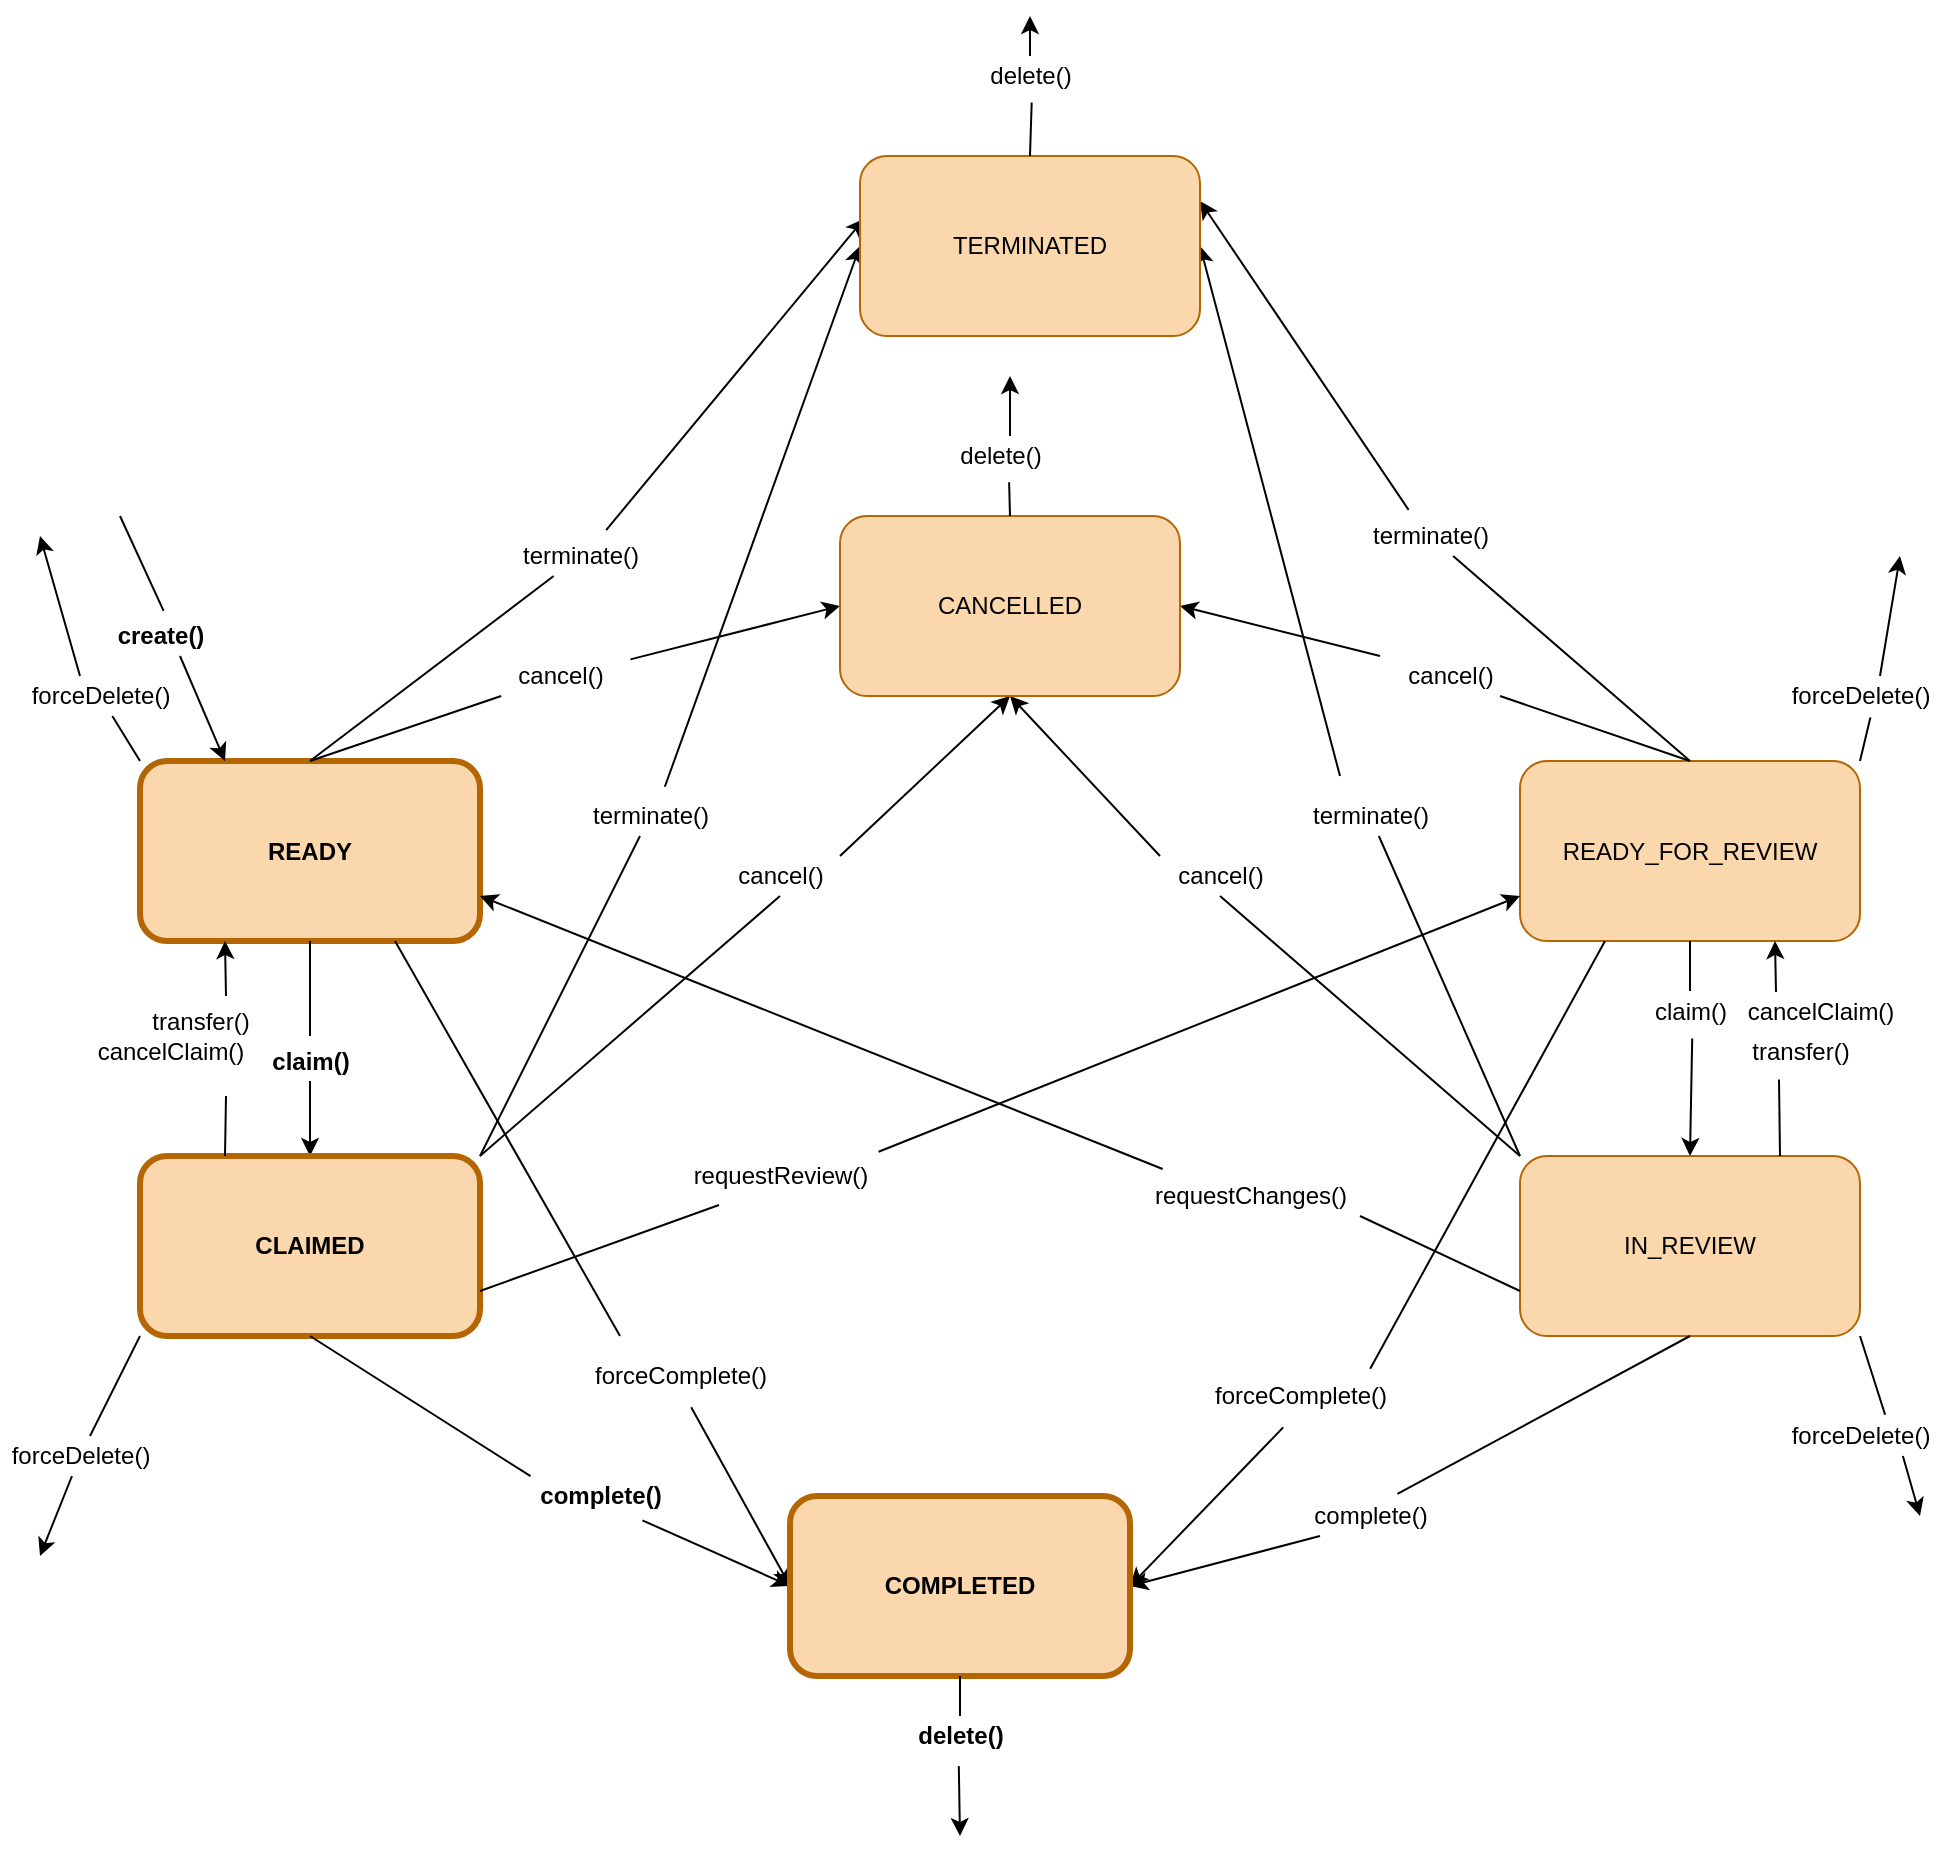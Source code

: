 <mxfile>
    <diagram id="PnNwpbYG1peqZBWpXUGm" name="Page-1">
        <mxGraphModel dx="1818" dy="1858" grid="1" gridSize="10" guides="1" tooltips="1" connect="1" arrows="1" fold="1" page="1" pageScale="1" pageWidth="827" pageHeight="1169" math="0" shadow="0">
            <root>
                <mxCell id="0"/>
                <mxCell id="1" parent="0"/>
                <mxCell id="52" value="transfer()" style="text;html=1;align=center;verticalAlign=middle;resizable=0;points=[];autosize=1;strokeColor=none;fillColor=none;" parent="1" vertex="1">
                    <mxGeometry x="650" y="217.5" width="60" height="20" as="geometry"/>
                </mxCell>
                <mxCell id="33" style="edgeStyle=none;html=1;entryX=0.5;entryY=0;entryDx=0;entryDy=0;startArrow=none;exitX=0.522;exitY=1.186;exitDx=0;exitDy=0;exitPerimeter=0;" parent="1" target="14" edge="1" source="34">
                    <mxGeometry relative="1" as="geometry">
                        <mxPoint x="625" y="240" as="sourcePoint"/>
                    </mxGeometry>
                </mxCell>
                <mxCell id="78" style="edgeStyle=none;html=1;entryX=1;entryY=0.5;entryDx=0;entryDy=0;startArrow=none;" parent="1" target="17" edge="1">
                    <mxGeometry relative="1" as="geometry">
                        <mxPoint x="470" y="30" as="sourcePoint"/>
                    </mxGeometry>
                </mxCell>
                <mxCell id="79" style="edgeStyle=none;html=1;exitX=0.347;exitY=-0.154;exitDx=0;exitDy=0;entryX=1;entryY=0.25;entryDx=0;entryDy=0;startArrow=none;exitPerimeter=0;" parent="1" source="102" target="16" edge="1">
                    <mxGeometry relative="1" as="geometry"/>
                </mxCell>
                <mxCell id="117" style="edgeStyle=none;html=1;exitX=0.625;exitY=0;exitDx=0;exitDy=0;startArrow=none;startFill=0;endArrow=classic;endFill=1;exitPerimeter=0;" parent="1" source="148" edge="1">
                    <mxGeometry relative="1" as="geometry">
                        <mxPoint x="730" y="-20" as="targetPoint"/>
                    </mxGeometry>
                </mxCell>
                <mxCell id="125" style="edgeStyle=none;html=1;entryX=1;entryY=0.5;entryDx=0;entryDy=0;startArrow=none;startFill=0;endArrow=classic;endFill=1;exitX=0.416;exitY=1.285;exitDx=0;exitDy=0;exitPerimeter=0;" parent="1" source="128" target="15" edge="1">
                    <mxGeometry relative="1" as="geometry">
                        <mxPoint x="410" y="410" as="sourcePoint"/>
                    </mxGeometry>
                </mxCell>
                <mxCell id="6" value="READY_FOR_REVIEW" style="rounded=1;whiteSpace=wrap;html=1;fillColor=#fad7ac;strokeColor=#b46504;" parent="1" vertex="1">
                    <mxGeometry x="540" y="82.5" width="170" height="90" as="geometry"/>
                </mxCell>
                <mxCell id="20" style="edgeStyle=none;html=1;exitX=0.5;exitY=1;exitDx=0;exitDy=0;entryX=0.5;entryY=0;entryDx=0;entryDy=0;startArrow=none;" parent="1" source="21" target="13" edge="1">
                    <mxGeometry relative="1" as="geometry"/>
                </mxCell>
                <mxCell id="75" style="edgeStyle=none;html=1;exitX=1.087;exitY=0.085;exitDx=0;exitDy=0;entryX=0;entryY=0.5;entryDx=0;entryDy=0;startArrow=none;exitPerimeter=0;" parent="1" source="98" target="17" edge="1">
                    <mxGeometry relative="1" as="geometry"/>
                </mxCell>
                <mxCell id="76" style="edgeStyle=none;html=1;exitX=0.687;exitY=-0.149;exitDx=0;exitDy=0;entryX=0.012;entryY=0.349;entryDx=0;entryDy=0;entryPerimeter=0;startArrow=none;exitPerimeter=0;" parent="1" source="100" target="16" edge="1">
                    <mxGeometry relative="1" as="geometry"/>
                </mxCell>
                <mxCell id="112" style="edgeStyle=none;html=1;exitX=0.53;exitY=-0.128;exitDx=0;exitDy=0;startArrow=none;startFill=1;endArrow=none;endFill=0;exitPerimeter=0;" parent="1" source="113" edge="1">
                    <mxGeometry relative="1" as="geometry">
                        <mxPoint x="-160" y="-40" as="targetPoint"/>
                    </mxGeometry>
                </mxCell>
                <mxCell id="119" style="edgeStyle=none;html=1;exitX=0.375;exitY=0;exitDx=0;exitDy=0;startArrow=none;startFill=0;endArrow=classic;endFill=1;exitPerimeter=0;" parent="1" source="137" edge="1">
                    <mxGeometry relative="1" as="geometry">
                        <mxPoint x="-200" y="-30" as="targetPoint"/>
                    </mxGeometry>
                </mxCell>
                <mxCell id="127" style="edgeStyle=none;html=1;exitX=0.556;exitY=1.28;exitDx=0;exitDy=0;entryX=0;entryY=0.5;entryDx=0;entryDy=0;startArrow=none;startFill=0;endArrow=classic;endFill=1;exitPerimeter=0;" parent="1" source="130" target="15" edge="1">
                    <mxGeometry relative="1" as="geometry"/>
                </mxCell>
                <mxCell id="12" value="&lt;b&gt;READY&lt;/b&gt;" style="rounded=1;whiteSpace=wrap;html=1;fillColor=#fad7ac;strokeColor=#b46504;strokeWidth=3;" parent="1" vertex="1">
                    <mxGeometry x="-150" y="82.5" width="170" height="90" as="geometry"/>
                </mxCell>
                <mxCell id="22" style="edgeStyle=none;html=1;exitX=0.812;exitY=1.109;exitDx=0;exitDy=0;entryX=0;entryY=0.5;entryDx=0;entryDy=0;startArrow=none;exitPerimeter=0;" parent="1" target="15" edge="1">
                    <mxGeometry relative="1" as="geometry">
                        <mxPoint x="101.2" y="462.18" as="sourcePoint"/>
                    </mxGeometry>
                </mxCell>
                <mxCell id="45" style="edgeStyle=none;html=1;entryX=0.25;entryY=1;entryDx=0;entryDy=0;startArrow=none;" parent="1" target="12" edge="1">
                    <mxGeometry relative="1" as="geometry">
                        <mxPoint x="-107" y="200" as="sourcePoint"/>
                    </mxGeometry>
                </mxCell>
                <mxCell id="71" style="edgeStyle=none;html=1;exitX=0.993;exitY=-0.107;exitDx=0;exitDy=0;entryX=0;entryY=0.75;entryDx=0;entryDy=0;startArrow=none;exitPerimeter=0;" parent="1" source="31" target="6" edge="1">
                    <mxGeometry relative="1" as="geometry"/>
                </mxCell>
                <mxCell id="73" style="edgeStyle=none;html=1;exitX=1;exitY=0;exitDx=0;exitDy=0;entryX=0.5;entryY=1;entryDx=0;entryDy=0;startArrow=none;" parent="1" source="108" target="17" edge="1">
                    <mxGeometry relative="1" as="geometry"/>
                </mxCell>
                <mxCell id="74" style="edgeStyle=none;html=1;exitX=0.606;exitY=-0.232;exitDx=0;exitDy=0;entryX=0;entryY=0.5;entryDx=0;entryDy=0;startArrow=none;exitPerimeter=0;" parent="1" source="104" target="16" edge="1">
                    <mxGeometry relative="1" as="geometry">
                        <mxPoint x="190" y="-80" as="targetPoint"/>
                    </mxGeometry>
                </mxCell>
                <mxCell id="120" style="edgeStyle=none;html=1;startArrow=none;startFill=0;endArrow=classic;endFill=1;" parent="1" source="135" edge="1">
                    <mxGeometry relative="1" as="geometry">
                        <mxPoint x="-200" y="480" as="targetPoint"/>
                    </mxGeometry>
                </mxCell>
                <mxCell id="13" value="&lt;b&gt;CLAIMED&lt;/b&gt;" style="rounded=1;whiteSpace=wrap;html=1;fillColor=#fad7ac;strokeColor=#b46504;strokeWidth=3;" parent="1" vertex="1">
                    <mxGeometry x="-150" y="280" width="170" height="90" as="geometry"/>
                </mxCell>
                <mxCell id="36" style="edgeStyle=none;html=1;exitX=0.5;exitY=1;exitDx=0;exitDy=0;entryX=1;entryY=0.5;entryDx=0;entryDy=0;startArrow=none;" parent="1" target="15" edge="1">
                    <mxGeometry relative="1" as="geometry">
                        <mxPoint x="360" y="490" as="targetPoint"/>
                        <mxPoint x="440" y="470" as="sourcePoint"/>
                    </mxGeometry>
                </mxCell>
                <mxCell id="49" style="edgeStyle=none;html=1;entryX=0.75;entryY=1;entryDx=0;entryDy=0;startArrow=none;" parent="1" target="6" edge="1">
                    <mxGeometry relative="1" as="geometry">
                        <mxPoint x="668" y="198" as="sourcePoint"/>
                    </mxGeometry>
                </mxCell>
                <mxCell id="70" style="edgeStyle=none;html=1;exitX=0.103;exitY=-0.175;exitDx=0;exitDy=0;entryX=1;entryY=0.75;entryDx=0;entryDy=0;startArrow=none;exitPerimeter=0;" parent="1" source="40" target="12" edge="1">
                    <mxGeometry relative="1" as="geometry"/>
                </mxCell>
                <mxCell id="77" style="edgeStyle=none;html=1;exitX=0;exitY=0;exitDx=0;exitDy=0;entryX=0.5;entryY=1;entryDx=0;entryDy=0;startArrow=none;" parent="1" source="110" target="17" edge="1">
                    <mxGeometry relative="1" as="geometry"/>
                </mxCell>
                <mxCell id="80" style="edgeStyle=none;html=1;entryX=1;entryY=0.5;entryDx=0;entryDy=0;startArrow=none;" parent="1" target="16" edge="1">
                    <mxGeometry relative="1" as="geometry">
                        <mxPoint x="450" y="90" as="sourcePoint"/>
                    </mxGeometry>
                </mxCell>
                <mxCell id="118" style="edgeStyle=none;html=1;startArrow=none;startFill=0;endArrow=classic;endFill=1;exitX=0.768;exitY=1.001;exitDx=0;exitDy=0;exitPerimeter=0;" parent="1" source="150" edge="1">
                    <mxGeometry relative="1" as="geometry">
                        <mxPoint x="740" y="460" as="targetPoint"/>
                        <mxPoint x="730" y="440" as="sourcePoint"/>
                    </mxGeometry>
                </mxCell>
                <mxCell id="14" value="IN_REVIEW" style="rounded=1;whiteSpace=wrap;html=1;fillColor=#fad7ac;strokeColor=#b46504;" parent="1" vertex="1">
                    <mxGeometry x="540" y="280" width="170" height="90" as="geometry"/>
                </mxCell>
                <mxCell id="121" style="edgeStyle=none;html=1;startArrow=none;startFill=0;endArrow=classic;endFill=1;exitX=0.49;exitY=1.253;exitDx=0;exitDy=0;exitPerimeter=0;" parent="1" edge="1" source="132">
                    <mxGeometry relative="1" as="geometry">
                        <mxPoint x="260" y="620" as="targetPoint"/>
                        <mxPoint x="260" y="600" as="sourcePoint"/>
                    </mxGeometry>
                </mxCell>
                <mxCell id="15" value="&lt;b&gt;COMPLETED&lt;/b&gt;" style="rounded=1;whiteSpace=wrap;html=1;fillColor=#fad7ac;strokeColor=#b46504;strokeWidth=3;" parent="1" vertex="1">
                    <mxGeometry x="175" y="450" width="170" height="90" as="geometry"/>
                </mxCell>
                <mxCell id="124" style="edgeStyle=none;html=1;startArrow=none;startFill=0;endArrow=classic;endFill=1;" parent="1" edge="1">
                    <mxGeometry relative="1" as="geometry">
                        <mxPoint x="295" y="-290" as="targetPoint"/>
                        <mxPoint x="295" y="-270" as="sourcePoint"/>
                    </mxGeometry>
                </mxCell>
                <mxCell id="16" value="TERMINATED" style="rounded=1;whiteSpace=wrap;html=1;fillColor=#fad7ac;strokeColor=#b46504;" parent="1" vertex="1">
                    <mxGeometry x="210" y="-220" width="170" height="90" as="geometry"/>
                </mxCell>
                <mxCell id="123" style="edgeStyle=none;html=1;startArrow=none;startFill=0;endArrow=classic;endFill=1;" parent="1" edge="1">
                    <mxGeometry relative="1" as="geometry">
                        <mxPoint x="285" y="-110" as="targetPoint"/>
                        <mxPoint x="285" y="-80" as="sourcePoint"/>
                    </mxGeometry>
                </mxCell>
                <mxCell id="17" value="CANCELLED" style="rounded=1;whiteSpace=wrap;html=1;fillColor=#fad7ac;strokeColor=#b46504;" parent="1" vertex="1">
                    <mxGeometry x="200" y="-40" width="170" height="90" as="geometry"/>
                </mxCell>
                <mxCell id="37" value="complete()" style="text;html=1;align=center;verticalAlign=middle;resizable=0;points=[];autosize=1;strokeColor=none;fillColor=none;" parent="1" vertex="1">
                    <mxGeometry x="430" y="450" width="70" height="20" as="geometry"/>
                </mxCell>
                <mxCell id="46" value="cancelClaim()" style="text;html=1;align=center;verticalAlign=middle;resizable=0;points=[];autosize=1;strokeColor=none;fillColor=none;" parent="1" vertex="1">
                    <mxGeometry x="-180" y="217.5" width="90" height="20" as="geometry"/>
                </mxCell>
                <mxCell id="81" value="cancel()" style="text;html=1;align=center;verticalAlign=middle;resizable=0;points=[];autosize=1;strokeColor=none;fillColor=none;" parent="1" vertex="1">
                    <mxGeometry x="475" y="30" width="60" height="20" as="geometry"/>
                </mxCell>
                <mxCell id="82" value="" style="edgeStyle=none;html=1;exitX=0.5;exitY=0;exitDx=0;exitDy=0;endArrow=none;" parent="1" source="6" edge="1">
                    <mxGeometry relative="1" as="geometry">
                        <mxPoint x="625" y="82.5" as="sourcePoint"/>
                        <mxPoint x="530" y="50" as="targetPoint"/>
                    </mxGeometry>
                </mxCell>
                <mxCell id="40" value="requestChanges()" style="text;html=1;align=center;verticalAlign=middle;resizable=0;points=[];autosize=1;strokeColor=none;fillColor=none;" parent="1" vertex="1">
                    <mxGeometry x="350" y="290" width="110" height="20" as="geometry"/>
                </mxCell>
                <mxCell id="85" value="" style="edgeStyle=none;html=1;exitX=0;exitY=0.75;exitDx=0;exitDy=0;endArrow=none;" parent="1" source="14" edge="1">
                    <mxGeometry relative="1" as="geometry">
                        <mxPoint x="540" y="347.5" as="sourcePoint"/>
                        <mxPoint x="460" y="310" as="targetPoint"/>
                    </mxGeometry>
                </mxCell>
                <mxCell id="31" value="requestReview()" style="text;html=1;align=center;verticalAlign=middle;resizable=0;points=[];autosize=1;strokeColor=none;fillColor=none;" parent="1" vertex="1">
                    <mxGeometry x="120" y="280" width="100" height="20" as="geometry"/>
                </mxCell>
                <mxCell id="86" value="" style="edgeStyle=none;html=1;exitX=1;exitY=0.75;exitDx=0;exitDy=0;entryX=0.195;entryY=1.226;entryDx=0;entryDy=0;endArrow=none;entryPerimeter=0;" parent="1" source="13" target="31" edge="1">
                    <mxGeometry relative="1" as="geometry">
                        <mxPoint x="20" y="347.5" as="sourcePoint"/>
                        <mxPoint x="120" y="310" as="targetPoint"/>
                    </mxGeometry>
                </mxCell>
                <mxCell id="87" value="" style="edgeStyle=none;html=1;exitX=0.5;exitY=1;exitDx=0;exitDy=0;endArrow=none;entryX=0.696;entryY=-0.051;entryDx=0;entryDy=0;entryPerimeter=0;" parent="1" source="14" edge="1" target="37">
                    <mxGeometry relative="1" as="geometry">
                        <mxPoint x="490" y="440" as="targetPoint"/>
                        <mxPoint x="625" y="370" as="sourcePoint"/>
                    </mxGeometry>
                </mxCell>
                <mxCell id="23" value="complete()" style="text;html=1;align=center;verticalAlign=middle;resizable=0;points=[];autosize=1;strokeColor=none;fillColor=none;fontStyle=1" parent="1" vertex="1">
                    <mxGeometry x="40" y="440" width="80" height="20" as="geometry"/>
                </mxCell>
                <mxCell id="88" value="" style="edgeStyle=none;html=1;exitX=0.5;exitY=1;exitDx=0;exitDy=0;entryX=0.066;entryY=0.005;entryDx=0;entryDy=0;endArrow=none;entryPerimeter=0;" parent="1" source="13" target="23" edge="1">
                    <mxGeometry relative="1" as="geometry">
                        <mxPoint x="-65" y="370" as="sourcePoint"/>
                        <mxPoint x="175" y="495" as="targetPoint"/>
                    </mxGeometry>
                </mxCell>
                <mxCell id="53" value="transfer()" style="text;html=1;align=center;verticalAlign=middle;resizable=0;points=[];autosize=1;strokeColor=none;fillColor=none;" parent="1" vertex="1">
                    <mxGeometry x="-150" y="202.5" width="60" height="20" as="geometry"/>
                </mxCell>
                <mxCell id="89" value="" style="edgeStyle=none;html=1;exitX=0.25;exitY=0;exitDx=0;exitDy=0;endArrow=none;" parent="1" source="13" edge="1">
                    <mxGeometry relative="1" as="geometry">
                        <mxPoint x="-107.5" y="280" as="sourcePoint"/>
                        <mxPoint x="-107" y="250" as="targetPoint"/>
                    </mxGeometry>
                </mxCell>
                <mxCell id="21" value="claim()" style="text;html=1;align=center;verticalAlign=middle;resizable=0;points=[];autosize=1;strokeColor=none;fillColor=none;fontStyle=1" parent="1" vertex="1">
                    <mxGeometry x="-90" y="222.5" width="50" height="20" as="geometry"/>
                </mxCell>
                <mxCell id="90" value="" style="edgeStyle=none;html=1;exitX=0.5;exitY=1;exitDx=0;exitDy=0;endArrow=none;" parent="1" source="12" edge="1">
                    <mxGeometry relative="1" as="geometry">
                        <mxPoint x="-65" y="172.5" as="sourcePoint"/>
                        <mxPoint x="-65" y="220" as="targetPoint"/>
                    </mxGeometry>
                </mxCell>
                <mxCell id="34" value="claim()" style="text;html=1;align=center;verticalAlign=middle;resizable=0;points=[];autosize=1;strokeColor=none;fillColor=none;" parent="1" vertex="1">
                    <mxGeometry x="600" y="197.5" width="50" height="20" as="geometry"/>
                </mxCell>
                <mxCell id="93" value="" style="edgeStyle=none;html=1;exitX=0.5;exitY=1;exitDx=0;exitDy=0;entryX=0.5;entryY=0;entryDx=0;entryDy=0;endArrow=none;" parent="1" source="6" target="34" edge="1">
                    <mxGeometry relative="1" as="geometry">
                        <mxPoint x="625" y="172.5" as="sourcePoint"/>
                        <mxPoint x="625" y="280" as="targetPoint"/>
                    </mxGeometry>
                </mxCell>
                <mxCell id="50" value="cancelClaim()" style="text;html=1;align=center;verticalAlign=middle;resizable=0;points=[];autosize=1;strokeColor=none;fillColor=none;" parent="1" vertex="1">
                    <mxGeometry x="645" y="197.5" width="90" height="20" as="geometry"/>
                </mxCell>
                <mxCell id="97" value="" style="edgeStyle=none;html=1;entryX=0.325;entryY=1.212;entryDx=0;entryDy=0;endArrow=none;entryPerimeter=0;" parent="1" target="52" edge="1">
                    <mxGeometry relative="1" as="geometry">
                        <mxPoint x="670" y="280" as="sourcePoint"/>
                        <mxPoint x="740" y="232.5" as="targetPoint"/>
                    </mxGeometry>
                </mxCell>
                <mxCell id="98" value="cancel()" style="text;html=1;align=center;verticalAlign=middle;resizable=0;points=[];autosize=1;strokeColor=none;fillColor=none;" parent="1" vertex="1">
                    <mxGeometry x="30" y="30" width="60" height="20" as="geometry"/>
                </mxCell>
                <mxCell id="99" value="" style="edgeStyle=none;html=1;exitX=0.5;exitY=0;exitDx=0;exitDy=0;endArrow=none;" parent="1" source="12" target="98" edge="1">
                    <mxGeometry relative="1" as="geometry">
                        <mxPoint x="-65" y="82.5" as="sourcePoint"/>
                        <mxPoint x="200" y="5" as="targetPoint"/>
                    </mxGeometry>
                </mxCell>
                <mxCell id="100" value="terminate()" style="text;html=1;align=center;verticalAlign=middle;resizable=0;points=[];autosize=1;strokeColor=none;fillColor=none;" parent="1" vertex="1">
                    <mxGeometry x="35" y="-30" width="70" height="20" as="geometry"/>
                </mxCell>
                <mxCell id="101" value="" style="edgeStyle=none;html=1;exitX=0.5;exitY=0;exitDx=0;exitDy=0;endArrow=none;" parent="1" source="12" target="100" edge="1">
                    <mxGeometry relative="1" as="geometry">
                        <mxPoint x="-65" y="82.5" as="sourcePoint"/>
                        <mxPoint x="202.04" y="-118.59" as="targetPoint"/>
                    </mxGeometry>
                </mxCell>
                <mxCell id="102" value="terminate()" style="text;html=1;align=center;verticalAlign=middle;resizable=0;points=[];autosize=1;strokeColor=none;fillColor=none;" parent="1" vertex="1">
                    <mxGeometry x="460" y="-40" width="70" height="20" as="geometry"/>
                </mxCell>
                <mxCell id="103" value="" style="edgeStyle=none;html=1;exitX=0.5;exitY=0;exitDx=0;exitDy=0;endArrow=none;" parent="1" source="6" target="102" edge="1">
                    <mxGeometry relative="1" as="geometry">
                        <mxPoint x="625" y="82.5" as="sourcePoint"/>
                        <mxPoint x="370" y="-127.5" as="targetPoint"/>
                    </mxGeometry>
                </mxCell>
                <mxCell id="104" value="terminate()" style="text;html=1;align=center;verticalAlign=middle;resizable=0;points=[];autosize=1;strokeColor=none;fillColor=none;" parent="1" vertex="1">
                    <mxGeometry x="70" y="100" width="70" height="20" as="geometry"/>
                </mxCell>
                <mxCell id="105" value="" style="edgeStyle=none;html=1;exitX=1;exitY=0;exitDx=0;exitDy=0;endArrow=none;" parent="1" source="13" target="104" edge="1">
                    <mxGeometry relative="1" as="geometry">
                        <mxPoint x="200" y="-105" as="targetPoint"/>
                        <mxPoint x="20" y="280" as="sourcePoint"/>
                    </mxGeometry>
                </mxCell>
                <mxCell id="106" value="terminate()" style="text;html=1;align=center;verticalAlign=middle;resizable=0;points=[];autosize=1;strokeColor=none;fillColor=none;" parent="1" vertex="1">
                    <mxGeometry x="430" y="100" width="70" height="20" as="geometry"/>
                </mxCell>
                <mxCell id="107" value="" style="edgeStyle=none;html=1;exitX=0;exitY=0;exitDx=0;exitDy=0;endArrow=none;" parent="1" source="14" target="106" edge="1">
                    <mxGeometry relative="1" as="geometry">
                        <mxPoint x="540" y="280" as="sourcePoint"/>
                        <mxPoint x="370" y="-105" as="targetPoint"/>
                    </mxGeometry>
                </mxCell>
                <mxCell id="108" value="cancel()" style="text;html=1;align=center;verticalAlign=middle;resizable=0;points=[];autosize=1;strokeColor=none;fillColor=none;" parent="1" vertex="1">
                    <mxGeometry x="140" y="130" width="60" height="20" as="geometry"/>
                </mxCell>
                <mxCell id="109" value="" style="edgeStyle=none;html=1;exitX=1;exitY=0;exitDx=0;exitDy=0;entryX=0.5;entryY=1;entryDx=0;entryDy=0;endArrow=none;" parent="1" source="13" target="108" edge="1">
                    <mxGeometry relative="1" as="geometry">
                        <mxPoint x="20" y="280" as="sourcePoint"/>
                        <mxPoint x="285" y="50" as="targetPoint"/>
                    </mxGeometry>
                </mxCell>
                <mxCell id="110" value="cancel()" style="text;html=1;align=center;verticalAlign=middle;resizable=0;points=[];autosize=1;strokeColor=none;fillColor=none;" parent="1" vertex="1">
                    <mxGeometry x="360" y="130" width="60" height="20" as="geometry"/>
                </mxCell>
                <mxCell id="111" value="" style="edgeStyle=none;html=1;exitX=0;exitY=0;exitDx=0;exitDy=0;entryX=0.5;entryY=1;entryDx=0;entryDy=0;endArrow=none;" parent="1" source="14" target="110" edge="1">
                    <mxGeometry relative="1" as="geometry">
                        <mxPoint x="540" y="280" as="sourcePoint"/>
                        <mxPoint x="285" y="50" as="targetPoint"/>
                    </mxGeometry>
                </mxCell>
                <mxCell id="113" value="create()" style="text;html=1;align=center;verticalAlign=middle;resizable=0;points=[];autosize=1;strokeColor=none;fillColor=none;fontStyle=1" parent="1" vertex="1">
                    <mxGeometry x="-170" y="10" width="60" height="20" as="geometry"/>
                </mxCell>
                <mxCell id="114" value="" style="edgeStyle=none;html=1;exitX=0.25;exitY=0;exitDx=0;exitDy=0;startArrow=classic;startFill=1;endArrow=none;endFill=0;" parent="1" source="12" edge="1">
                    <mxGeometry relative="1" as="geometry">
                        <mxPoint x="-130" y="30" as="targetPoint"/>
                        <mxPoint x="-107.5" y="82.5" as="sourcePoint"/>
                    </mxGeometry>
                </mxCell>
                <mxCell id="128" value="forceComplete()" style="text;html=1;align=center;verticalAlign=middle;resizable=0;points=[];autosize=1;strokeColor=none;fillColor=none;" parent="1" vertex="1">
                    <mxGeometry x="380" y="390" width="100" height="20" as="geometry"/>
                </mxCell>
                <mxCell id="129" value="" style="edgeStyle=none;html=1;exitX=0.25;exitY=1;exitDx=0;exitDy=0;entryX=0.851;entryY=-0.18;entryDx=0;entryDy=0;startArrow=none;startFill=0;endArrow=none;endFill=1;entryPerimeter=0;" parent="1" source="6" target="128" edge="1">
                    <mxGeometry relative="1" as="geometry">
                        <mxPoint x="582.5" y="172.5" as="sourcePoint"/>
                        <mxPoint x="345" y="495" as="targetPoint"/>
                    </mxGeometry>
                </mxCell>
                <mxCell id="130" value="forceComplete()" style="text;html=1;align=center;verticalAlign=middle;resizable=0;points=[];autosize=1;strokeColor=none;fillColor=none;" parent="1" vertex="1">
                    <mxGeometry x="70" y="380" width="100" height="20" as="geometry"/>
                </mxCell>
                <mxCell id="131" value="" style="edgeStyle=none;html=1;exitX=0.75;exitY=1;exitDx=0;exitDy=0;startArrow=none;startFill=0;endArrow=none;endFill=1;" parent="1" source="12" edge="1">
                    <mxGeometry relative="1" as="geometry">
                        <mxPoint x="-22.5" y="172.5" as="sourcePoint"/>
                        <mxPoint x="90" y="370" as="targetPoint"/>
                    </mxGeometry>
                </mxCell>
                <mxCell id="132" value="delete()" style="text;html=1;align=center;verticalAlign=middle;resizable=0;points=[];autosize=1;strokeColor=none;fillColor=none;fontStyle=1" parent="1" vertex="1">
                    <mxGeometry x="230" y="560" width="60" height="20" as="geometry"/>
                </mxCell>
                <mxCell id="133" value="" style="edgeStyle=none;html=1;exitX=0.5;exitY=1;exitDx=0;exitDy=0;startArrow=none;startFill=0;endArrow=none;endFill=1;" parent="1" source="15" target="132" edge="1">
                    <mxGeometry relative="1" as="geometry">
                        <mxPoint x="260.158" y="600" as="targetPoint"/>
                        <mxPoint x="260" y="540" as="sourcePoint"/>
                    </mxGeometry>
                </mxCell>
                <mxCell id="135" value="forceDelete()" style="text;html=1;align=center;verticalAlign=middle;resizable=0;points=[];autosize=1;strokeColor=none;fillColor=none;" parent="1" vertex="1">
                    <mxGeometry x="-220" y="420" width="80" height="20" as="geometry"/>
                </mxCell>
                <mxCell id="136" value="" style="edgeStyle=none;html=1;exitX=0;exitY=1;exitDx=0;exitDy=0;startArrow=none;startFill=0;endArrow=none;endFill=1;" parent="1" source="13" target="135" edge="1">
                    <mxGeometry relative="1" as="geometry">
                        <mxPoint x="-210" y="490" as="targetPoint"/>
                        <mxPoint x="-150" y="370" as="sourcePoint"/>
                    </mxGeometry>
                </mxCell>
                <mxCell id="137" value="forceDelete()" style="text;html=1;align=center;verticalAlign=middle;resizable=0;points=[];autosize=1;strokeColor=none;fillColor=none;" parent="1" vertex="1">
                    <mxGeometry x="-210" y="40" width="80" height="20" as="geometry"/>
                </mxCell>
                <mxCell id="138" value="" style="edgeStyle=none;html=1;exitX=0;exitY=0;exitDx=0;exitDy=0;startArrow=none;startFill=0;endArrow=none;endFill=1;" parent="1" source="12" target="137" edge="1">
                    <mxGeometry relative="1" as="geometry">
                        <mxPoint x="-230" y="-70" as="targetPoint"/>
                        <mxPoint x="-150" y="82.5" as="sourcePoint"/>
                    </mxGeometry>
                </mxCell>
                <mxCell id="140" value="" style="edgeStyle=none;html=1;exitX=0.5;exitY=0;exitDx=0;exitDy=0;startArrow=none;startFill=0;endArrow=none;endFill=1;entryX=0.576;entryY=1.156;entryDx=0;entryDy=0;entryPerimeter=0;" parent="1" source="17" edge="1" target="142">
                    <mxGeometry relative="1" as="geometry">
                        <mxPoint x="285" y="-50" as="targetPoint"/>
                        <mxPoint x="285" y="-40" as="sourcePoint"/>
                    </mxGeometry>
                </mxCell>
                <mxCell id="142" value="delete()" style="text;html=1;align=center;verticalAlign=middle;resizable=0;points=[];autosize=1;strokeColor=none;fillColor=none;" parent="1" vertex="1">
                    <mxGeometry x="250" y="-80" width="60" height="20" as="geometry"/>
                </mxCell>
                <mxCell id="145" value="delete()" style="text;html=1;align=center;verticalAlign=middle;resizable=0;points=[];autosize=1;strokeColor=none;fillColor=none;" parent="1" vertex="1">
                    <mxGeometry x="265" y="-270" width="60" height="20" as="geometry"/>
                </mxCell>
                <mxCell id="146" value="" style="edgeStyle=none;html=1;exitX=0.5;exitY=0;exitDx=0;exitDy=0;startArrow=none;startFill=0;endArrow=none;endFill=1;entryX=0.514;entryY=1.161;entryDx=0;entryDy=0;entryPerimeter=0;" parent="1" source="16" target="145" edge="1">
                    <mxGeometry relative="1" as="geometry">
                        <mxPoint x="295" y="-229.42" as="targetPoint"/>
                        <mxPoint x="295.0" y="-220" as="sourcePoint"/>
                    </mxGeometry>
                </mxCell>
                <mxCell id="148" value="forceDelete()" style="text;html=1;align=center;verticalAlign=middle;resizable=0;points=[];autosize=1;strokeColor=none;fillColor=none;" parent="1" vertex="1">
                    <mxGeometry x="670" y="40" width="80" height="20" as="geometry"/>
                </mxCell>
                <mxCell id="149" value="" style="edgeStyle=none;html=1;exitX=1;exitY=0;exitDx=0;exitDy=0;startArrow=none;startFill=0;endArrow=none;endFill=1;entryX=0.565;entryY=1.04;entryDx=0;entryDy=0;entryPerimeter=0;" parent="1" source="6" target="148" edge="1">
                    <mxGeometry relative="1" as="geometry">
                        <mxPoint x="740" y="-70" as="targetPoint"/>
                        <mxPoint x="710" y="82.5" as="sourcePoint"/>
                    </mxGeometry>
                </mxCell>
                <mxCell id="150" value="forceDelete()" style="text;html=1;align=center;verticalAlign=middle;resizable=0;points=[];autosize=1;strokeColor=none;fillColor=none;" parent="1" vertex="1">
                    <mxGeometry x="670" y="410" width="80" height="20" as="geometry"/>
                </mxCell>
                <mxCell id="151" value="" style="edgeStyle=none;html=1;exitX=1;exitY=1;exitDx=0;exitDy=0;startArrow=none;startFill=0;endArrow=none;endFill=1;entryX=0.657;entryY=-0.032;entryDx=0;entryDy=0;entryPerimeter=0;" parent="1" source="14" target="150" edge="1">
                    <mxGeometry relative="1" as="geometry">
                        <mxPoint x="730" y="460" as="targetPoint"/>
                        <mxPoint x="710" y="370" as="sourcePoint"/>
                    </mxGeometry>
                </mxCell>
            </root>
        </mxGraphModel>
    </diagram>
</mxfile>